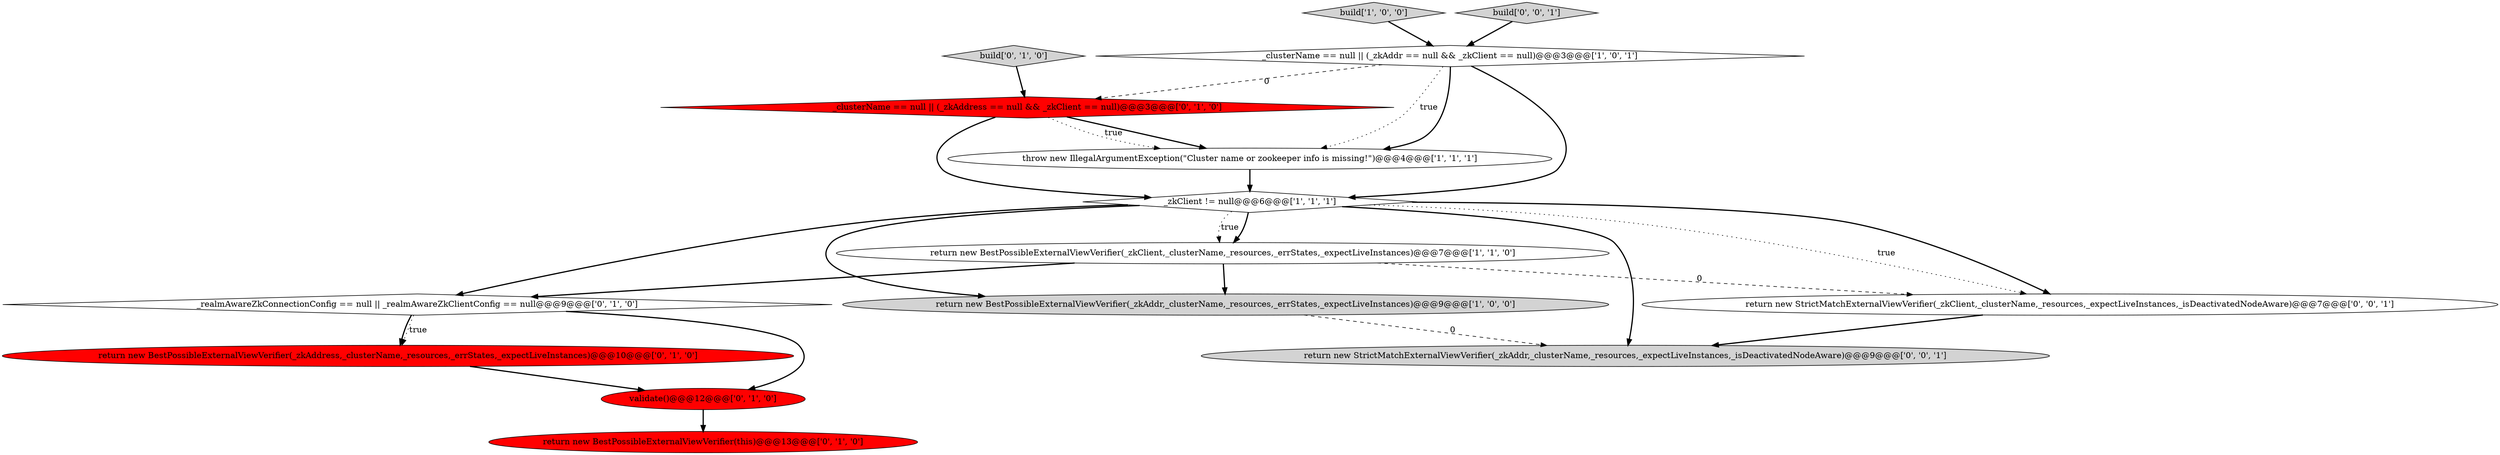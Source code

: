 digraph {
4 [style = filled, label = "return new BestPossibleExternalViewVerifier(_zkAddr,_clusterName,_resources,_errStates,_expectLiveInstances)@@@9@@@['1', '0', '0']", fillcolor = lightgray, shape = ellipse image = "AAA0AAABBB1BBB"];
8 [style = filled, label = "build['0', '1', '0']", fillcolor = lightgray, shape = diamond image = "AAA0AAABBB2BBB"];
3 [style = filled, label = "_zkClient != null@@@6@@@['1', '1', '1']", fillcolor = white, shape = diamond image = "AAA0AAABBB1BBB"];
1 [style = filled, label = "return new BestPossibleExternalViewVerifier(_zkClient,_clusterName,_resources,_errStates,_expectLiveInstances)@@@7@@@['1', '1', '0']", fillcolor = white, shape = ellipse image = "AAA0AAABBB1BBB"];
2 [style = filled, label = "throw new IllegalArgumentException(\"Cluster name or zookeeper info is missing!\")@@@4@@@['1', '1', '1']", fillcolor = white, shape = ellipse image = "AAA0AAABBB1BBB"];
0 [style = filled, label = "_clusterName == null || (_zkAddr == null && _zkClient == null)@@@3@@@['1', '0', '1']", fillcolor = white, shape = diamond image = "AAA0AAABBB1BBB"];
5 [style = filled, label = "build['1', '0', '0']", fillcolor = lightgray, shape = diamond image = "AAA0AAABBB1BBB"];
6 [style = filled, label = "_realmAwareZkConnectionConfig == null || _realmAwareZkClientConfig == null@@@9@@@['0', '1', '0']", fillcolor = white, shape = diamond image = "AAA0AAABBB2BBB"];
7 [style = filled, label = "return new BestPossibleExternalViewVerifier(_zkAddress,_clusterName,_resources,_errStates,_expectLiveInstances)@@@10@@@['0', '1', '0']", fillcolor = red, shape = ellipse image = "AAA1AAABBB2BBB"];
11 [style = filled, label = "validate()@@@12@@@['0', '1', '0']", fillcolor = red, shape = ellipse image = "AAA1AAABBB2BBB"];
13 [style = filled, label = "build['0', '0', '1']", fillcolor = lightgray, shape = diamond image = "AAA0AAABBB3BBB"];
10 [style = filled, label = "return new BestPossibleExternalViewVerifier(this)@@@13@@@['0', '1', '0']", fillcolor = red, shape = ellipse image = "AAA1AAABBB2BBB"];
12 [style = filled, label = "return new StrictMatchExternalViewVerifier(_zkAddr,_clusterName,_resources,_expectLiveInstances,_isDeactivatedNodeAware)@@@9@@@['0', '0', '1']", fillcolor = lightgray, shape = ellipse image = "AAA0AAABBB3BBB"];
14 [style = filled, label = "return new StrictMatchExternalViewVerifier(_zkClient,_clusterName,_resources,_expectLiveInstances,_isDeactivatedNodeAware)@@@7@@@['0', '0', '1']", fillcolor = white, shape = ellipse image = "AAA0AAABBB3BBB"];
9 [style = filled, label = "_clusterName == null || (_zkAddress == null && _zkClient == null)@@@3@@@['0', '1', '0']", fillcolor = red, shape = diamond image = "AAA1AAABBB2BBB"];
0->3 [style = bold, label=""];
1->4 [style = bold, label=""];
7->11 [style = bold, label=""];
3->1 [style = bold, label=""];
1->14 [style = dashed, label="0"];
9->2 [style = bold, label=""];
2->3 [style = bold, label=""];
0->2 [style = bold, label=""];
3->14 [style = bold, label=""];
3->6 [style = bold, label=""];
3->12 [style = bold, label=""];
3->4 [style = bold, label=""];
3->14 [style = dotted, label="true"];
4->12 [style = dashed, label="0"];
1->6 [style = bold, label=""];
5->0 [style = bold, label=""];
11->10 [style = bold, label=""];
9->2 [style = dotted, label="true"];
6->11 [style = bold, label=""];
14->12 [style = bold, label=""];
8->9 [style = bold, label=""];
6->7 [style = dotted, label="true"];
9->3 [style = bold, label=""];
0->2 [style = dotted, label="true"];
0->9 [style = dashed, label="0"];
6->7 [style = bold, label=""];
3->1 [style = dotted, label="true"];
13->0 [style = bold, label=""];
}
